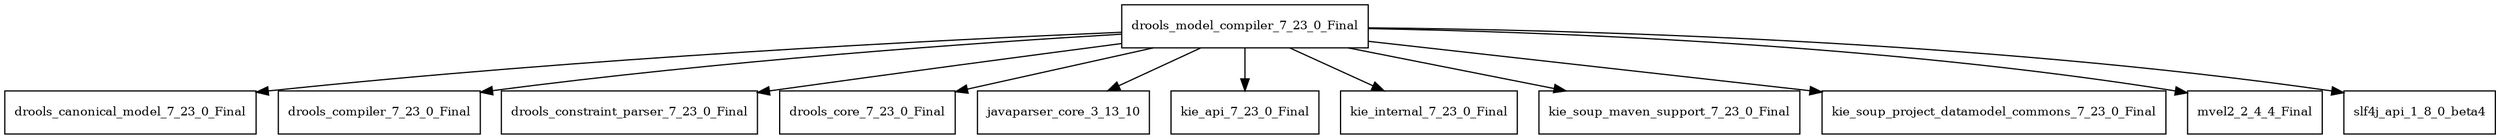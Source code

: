 digraph drools_model_compiler_7_23_0_Final_dependencies {
  node [shape = box, fontsize=10.0];
  drools_model_compiler_7_23_0_Final -> drools_canonical_model_7_23_0_Final;
  drools_model_compiler_7_23_0_Final -> drools_compiler_7_23_0_Final;
  drools_model_compiler_7_23_0_Final -> drools_constraint_parser_7_23_0_Final;
  drools_model_compiler_7_23_0_Final -> drools_core_7_23_0_Final;
  drools_model_compiler_7_23_0_Final -> javaparser_core_3_13_10;
  drools_model_compiler_7_23_0_Final -> kie_api_7_23_0_Final;
  drools_model_compiler_7_23_0_Final -> kie_internal_7_23_0_Final;
  drools_model_compiler_7_23_0_Final -> kie_soup_maven_support_7_23_0_Final;
  drools_model_compiler_7_23_0_Final -> kie_soup_project_datamodel_commons_7_23_0_Final;
  drools_model_compiler_7_23_0_Final -> mvel2_2_4_4_Final;
  drools_model_compiler_7_23_0_Final -> slf4j_api_1_8_0_beta4;
}
